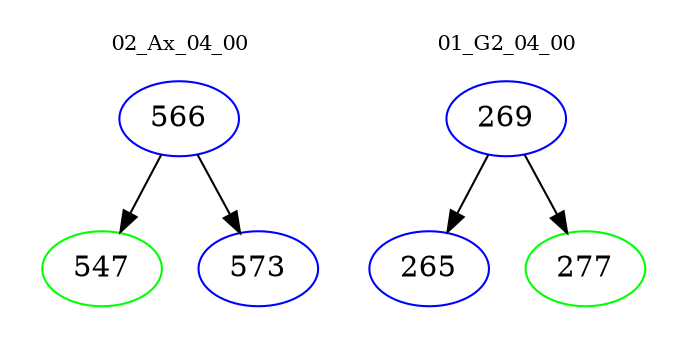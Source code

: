 digraph{
subgraph cluster_0 {
color = white
label = "02_Ax_04_00";
fontsize=10;
T0_566 [label="566", color="blue"]
T0_566 -> T0_547 [color="black"]
T0_547 [label="547", color="green"]
T0_566 -> T0_573 [color="black"]
T0_573 [label="573", color="blue"]
}
subgraph cluster_1 {
color = white
label = "01_G2_04_00";
fontsize=10;
T1_269 [label="269", color="blue"]
T1_269 -> T1_265 [color="black"]
T1_265 [label="265", color="blue"]
T1_269 -> T1_277 [color="black"]
T1_277 [label="277", color="green"]
}
}
